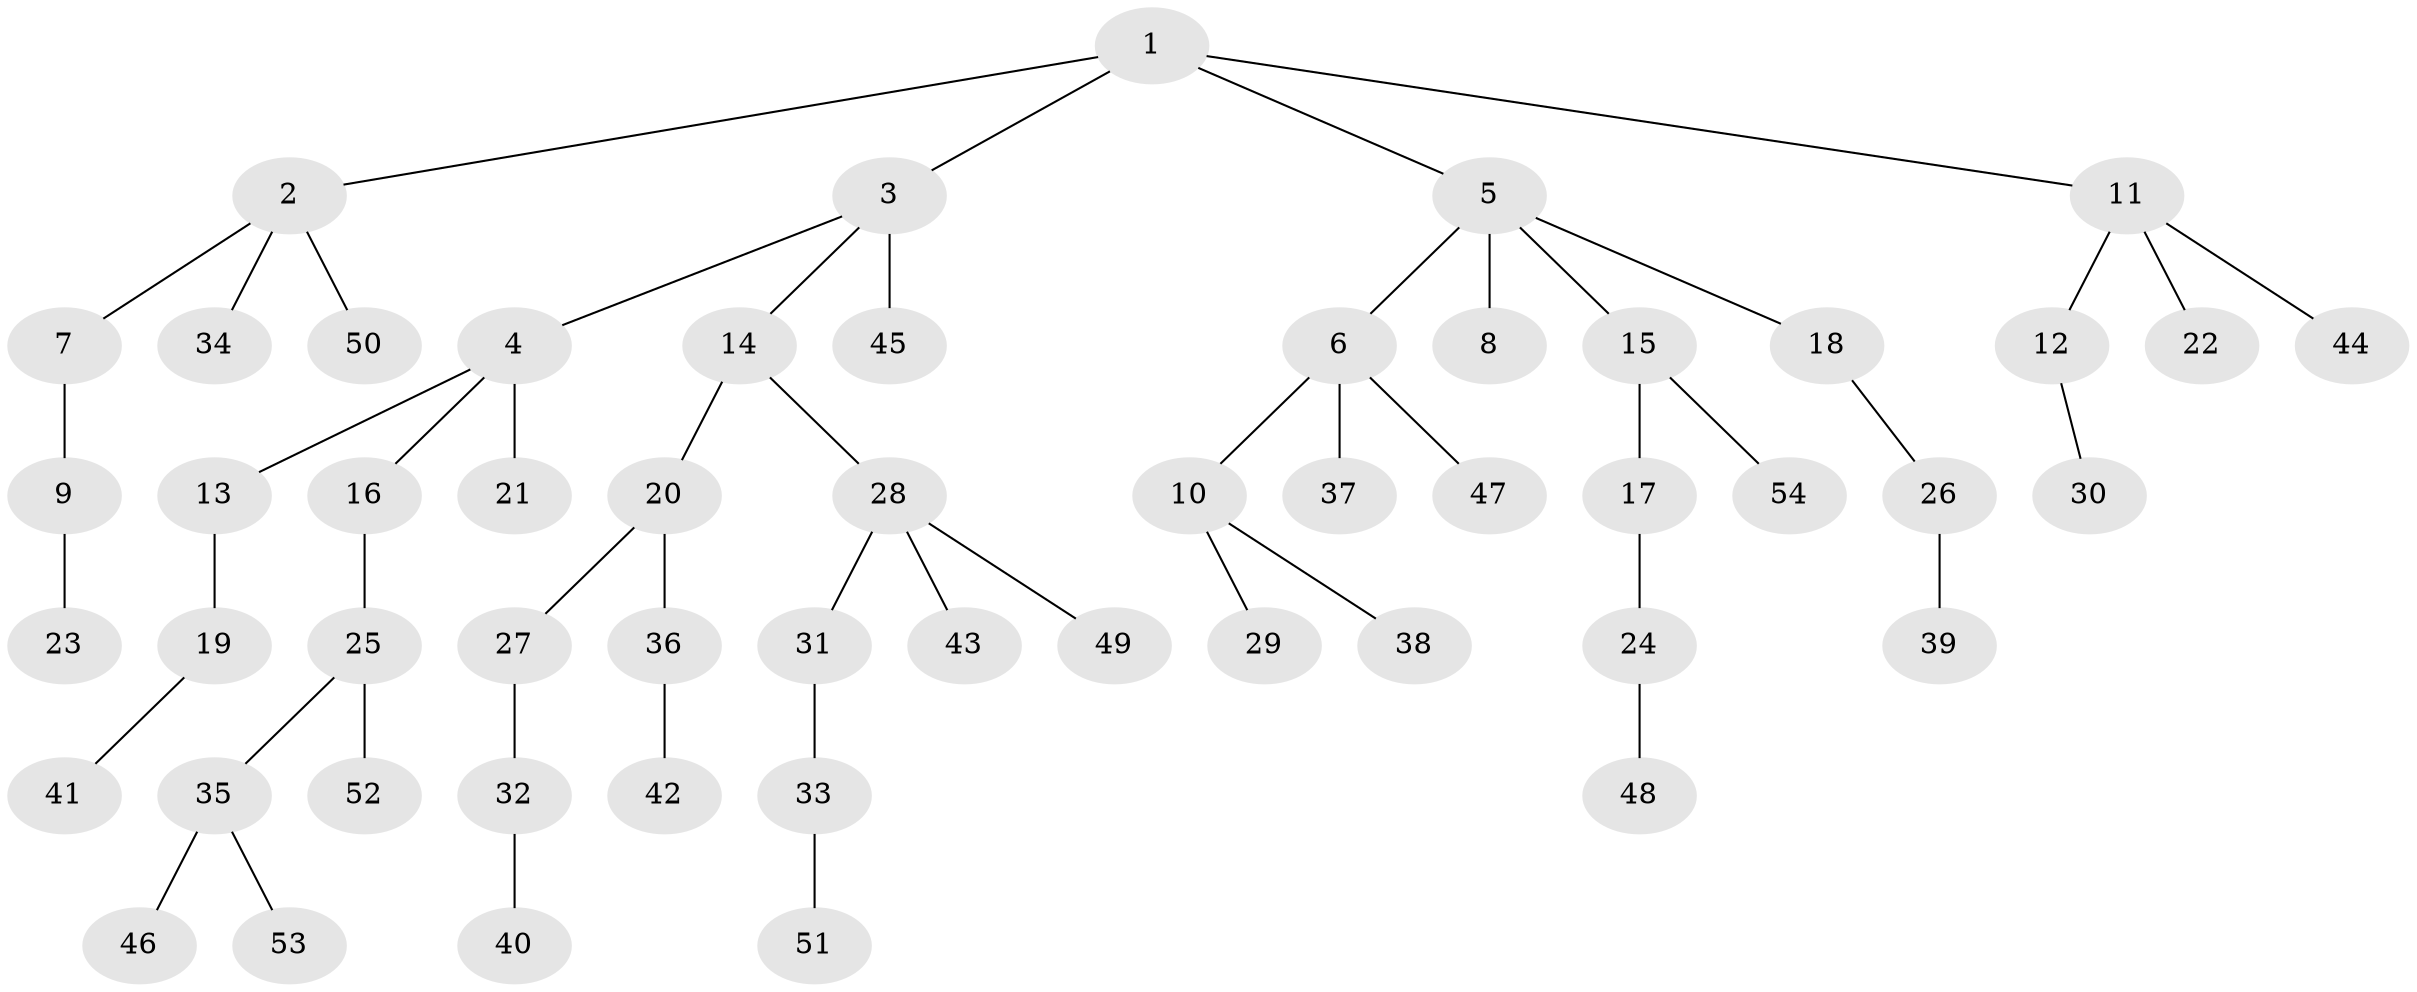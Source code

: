 // original degree distribution, {4: 0.12359550561797752, 5: 0.0449438202247191, 1: 0.5056179775280899, 3: 0.10112359550561797, 2: 0.2247191011235955}
// Generated by graph-tools (version 1.1) at 2025/51/03/04/25 22:51:28]
// undirected, 54 vertices, 53 edges
graph export_dot {
  node [color=gray90,style=filled];
  1;
  2;
  3;
  4;
  5;
  6;
  7;
  8;
  9;
  10;
  11;
  12;
  13;
  14;
  15;
  16;
  17;
  18;
  19;
  20;
  21;
  22;
  23;
  24;
  25;
  26;
  27;
  28;
  29;
  30;
  31;
  32;
  33;
  34;
  35;
  36;
  37;
  38;
  39;
  40;
  41;
  42;
  43;
  44;
  45;
  46;
  47;
  48;
  49;
  50;
  51;
  52;
  53;
  54;
  1 -- 2 [weight=1.0];
  1 -- 3 [weight=1.0];
  1 -- 5 [weight=1.0];
  1 -- 11 [weight=1.0];
  2 -- 7 [weight=1.0];
  2 -- 34 [weight=1.0];
  2 -- 50 [weight=1.0];
  3 -- 4 [weight=1.0];
  3 -- 14 [weight=1.0];
  3 -- 45 [weight=2.0];
  4 -- 13 [weight=1.0];
  4 -- 16 [weight=1.0];
  4 -- 21 [weight=3.0];
  5 -- 6 [weight=1.0];
  5 -- 8 [weight=2.0];
  5 -- 15 [weight=1.0];
  5 -- 18 [weight=1.0];
  6 -- 10 [weight=1.0];
  6 -- 37 [weight=1.0];
  6 -- 47 [weight=1.0];
  7 -- 9 [weight=1.0];
  9 -- 23 [weight=1.0];
  10 -- 29 [weight=1.0];
  10 -- 38 [weight=1.0];
  11 -- 12 [weight=1.0];
  11 -- 22 [weight=1.0];
  11 -- 44 [weight=1.0];
  12 -- 30 [weight=1.0];
  13 -- 19 [weight=1.0];
  14 -- 20 [weight=1.0];
  14 -- 28 [weight=1.0];
  15 -- 17 [weight=1.0];
  15 -- 54 [weight=1.0];
  16 -- 25 [weight=1.0];
  17 -- 24 [weight=1.0];
  18 -- 26 [weight=1.0];
  19 -- 41 [weight=1.0];
  20 -- 27 [weight=1.0];
  20 -- 36 [weight=1.0];
  24 -- 48 [weight=1.0];
  25 -- 35 [weight=1.0];
  25 -- 52 [weight=1.0];
  26 -- 39 [weight=1.0];
  27 -- 32 [weight=1.0];
  28 -- 31 [weight=1.0];
  28 -- 43 [weight=1.0];
  28 -- 49 [weight=1.0];
  31 -- 33 [weight=1.0];
  32 -- 40 [weight=1.0];
  33 -- 51 [weight=1.0];
  35 -- 46 [weight=1.0];
  35 -- 53 [weight=1.0];
  36 -- 42 [weight=1.0];
}
